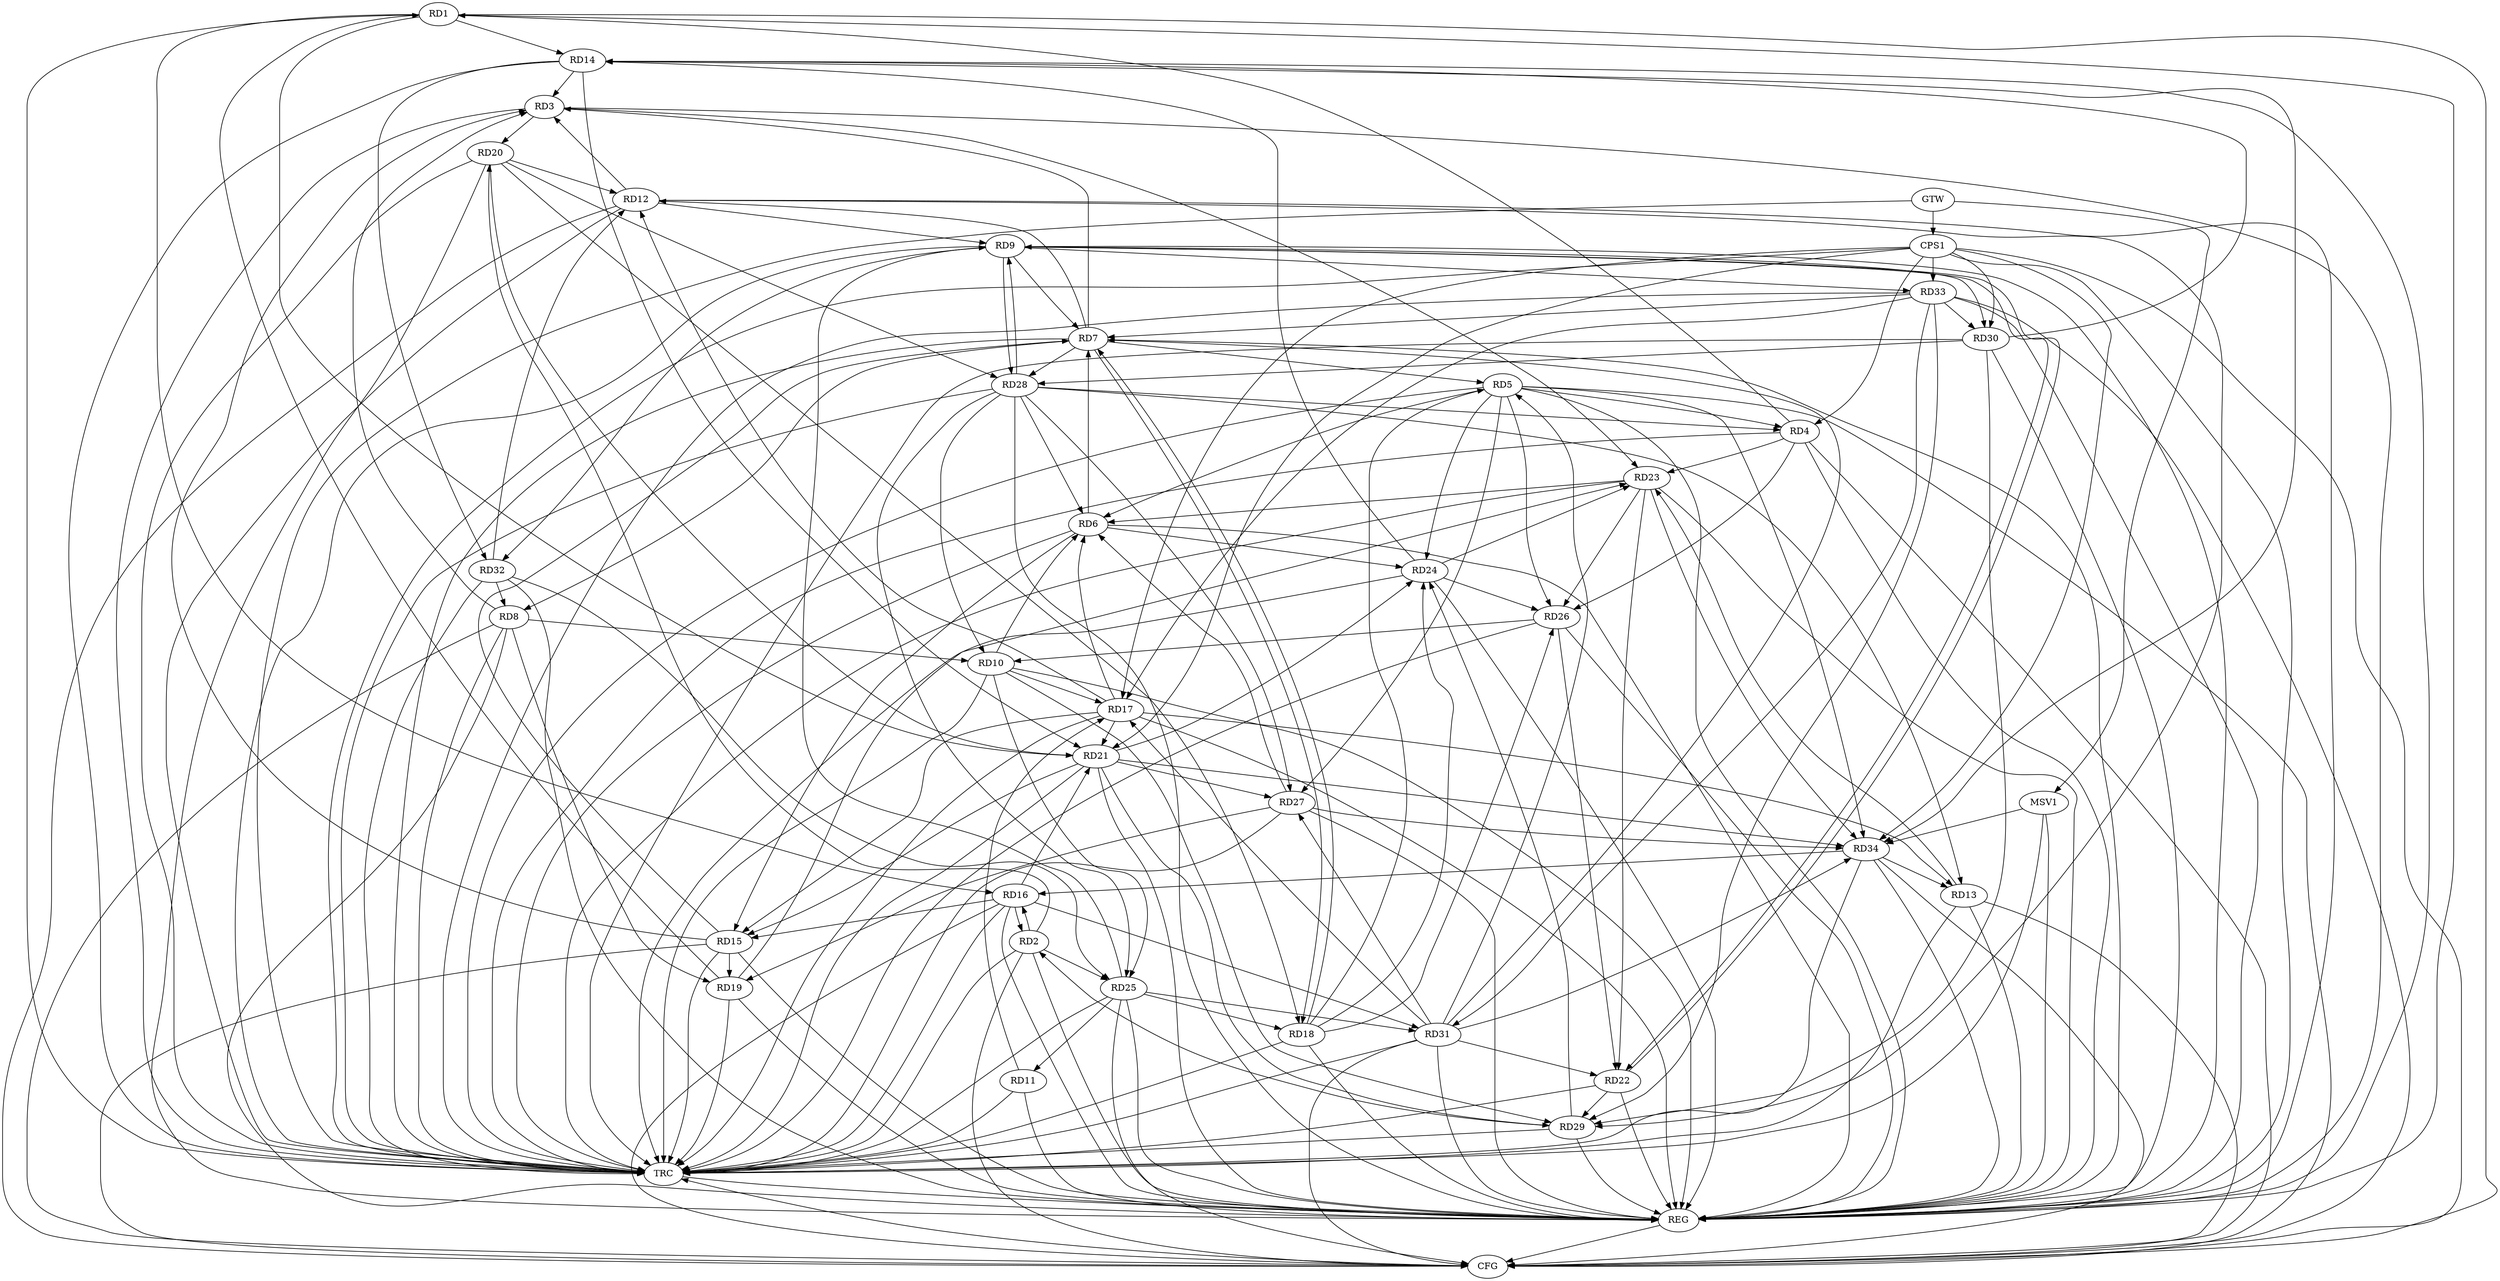 strict digraph G {
  RD1 [ label="RD1" ];
  RD2 [ label="RD2" ];
  RD3 [ label="RD3" ];
  RD4 [ label="RD4" ];
  RD5 [ label="RD5" ];
  RD6 [ label="RD6" ];
  RD7 [ label="RD7" ];
  RD8 [ label="RD8" ];
  RD9 [ label="RD9" ];
  RD10 [ label="RD10" ];
  RD11 [ label="RD11" ];
  RD12 [ label="RD12" ];
  RD13 [ label="RD13" ];
  RD14 [ label="RD14" ];
  RD15 [ label="RD15" ];
  RD16 [ label="RD16" ];
  RD17 [ label="RD17" ];
  RD18 [ label="RD18" ];
  RD19 [ label="RD19" ];
  RD20 [ label="RD20" ];
  RD21 [ label="RD21" ];
  RD22 [ label="RD22" ];
  RD23 [ label="RD23" ];
  RD24 [ label="RD24" ];
  RD25 [ label="RD25" ];
  RD26 [ label="RD26" ];
  RD27 [ label="RD27" ];
  RD28 [ label="RD28" ];
  RD29 [ label="RD29" ];
  RD30 [ label="RD30" ];
  RD31 [ label="RD31" ];
  RD32 [ label="RD32" ];
  RD33 [ label="RD33" ];
  RD34 [ label="RD34" ];
  CPS1 [ label="CPS1" ];
  GTW [ label="GTW" ];
  REG [ label="REG" ];
  CFG [ label="CFG" ];
  TRC [ label="TRC" ];
  MSV1 [ label="MSV1" ];
  RD4 -> RD1;
  RD1 -> RD14;
  RD1 -> RD16;
  RD19 -> RD1;
  RD1 -> RD21;
  RD2 -> RD16;
  RD16 -> RD2;
  RD2 -> RD20;
  RD2 -> RD25;
  RD29 -> RD2;
  RD7 -> RD3;
  RD8 -> RD3;
  RD12 -> RD3;
  RD14 -> RD3;
  RD15 -> RD3;
  RD3 -> RD20;
  RD3 -> RD23;
  RD5 -> RD4;
  RD4 -> RD23;
  RD4 -> RD26;
  RD28 -> RD4;
  RD5 -> RD6;
  RD7 -> RD5;
  RD18 -> RD5;
  RD5 -> RD24;
  RD5 -> RD26;
  RD5 -> RD27;
  RD31 -> RD5;
  RD5 -> RD34;
  RD6 -> RD7;
  RD10 -> RD6;
  RD6 -> RD15;
  RD17 -> RD6;
  RD23 -> RD6;
  RD6 -> RD24;
  RD27 -> RD6;
  RD28 -> RD6;
  RD7 -> RD8;
  RD9 -> RD7;
  RD7 -> RD12;
  RD15 -> RD7;
  RD7 -> RD18;
  RD18 -> RD7;
  RD7 -> RD28;
  RD31 -> RD7;
  RD33 -> RD7;
  RD8 -> RD10;
  RD8 -> RD19;
  RD32 -> RD8;
  RD12 -> RD9;
  RD9 -> RD22;
  RD22 -> RD9;
  RD25 -> RD9;
  RD9 -> RD28;
  RD28 -> RD9;
  RD9 -> RD30;
  RD9 -> RD32;
  RD9 -> RD33;
  RD10 -> RD17;
  RD10 -> RD25;
  RD26 -> RD10;
  RD28 -> RD10;
  RD10 -> RD29;
  RD11 -> RD17;
  RD25 -> RD11;
  RD17 -> RD12;
  RD20 -> RD12;
  RD12 -> RD29;
  RD32 -> RD12;
  RD17 -> RD13;
  RD13 -> RD23;
  RD28 -> RD13;
  RD34 -> RD13;
  RD14 -> RD21;
  RD24 -> RD14;
  RD30 -> RD14;
  RD14 -> RD32;
  RD14 -> RD34;
  RD16 -> RD15;
  RD17 -> RD15;
  RD15 -> RD19;
  RD21 -> RD15;
  RD16 -> RD21;
  RD16 -> RD31;
  RD34 -> RD16;
  RD17 -> RD21;
  RD31 -> RD17;
  RD33 -> RD17;
  RD20 -> RD18;
  RD18 -> RD24;
  RD25 -> RD18;
  RD18 -> RD26;
  RD19 -> RD23;
  RD27 -> RD19;
  RD20 -> RD21;
  RD20 -> RD28;
  RD21 -> RD24;
  RD21 -> RD27;
  RD21 -> RD29;
  RD21 -> RD34;
  RD23 -> RD22;
  RD26 -> RD22;
  RD22 -> RD29;
  RD31 -> RD22;
  RD24 -> RD23;
  RD23 -> RD26;
  RD23 -> RD34;
  RD24 -> RD26;
  RD29 -> RD24;
  RD28 -> RD25;
  RD25 -> RD31;
  RD32 -> RD25;
  RD28 -> RD27;
  RD31 -> RD27;
  RD27 -> RD34;
  RD30 -> RD28;
  RD30 -> RD29;
  RD33 -> RD29;
  RD33 -> RD30;
  RD33 -> RD31;
  RD31 -> RD34;
  CPS1 -> RD21;
  CPS1 -> RD4;
  CPS1 -> RD34;
  CPS1 -> RD17;
  CPS1 -> RD30;
  CPS1 -> RD33;
  GTW -> CPS1;
  RD1 -> REG;
  RD2 -> REG;
  RD3 -> REG;
  RD4 -> REG;
  RD5 -> REG;
  RD6 -> REG;
  RD7 -> REG;
  RD8 -> REG;
  RD9 -> REG;
  RD10 -> REG;
  RD11 -> REG;
  RD12 -> REG;
  RD13 -> REG;
  RD14 -> REG;
  RD15 -> REG;
  RD16 -> REG;
  RD17 -> REG;
  RD18 -> REG;
  RD19 -> REG;
  RD20 -> REG;
  RD21 -> REG;
  RD22 -> REG;
  RD23 -> REG;
  RD24 -> REG;
  RD25 -> REG;
  RD26 -> REG;
  RD27 -> REG;
  RD28 -> REG;
  RD29 -> REG;
  RD30 -> REG;
  RD31 -> REG;
  RD32 -> REG;
  RD33 -> REG;
  RD34 -> REG;
  CPS1 -> REG;
  RD25 -> CFG;
  RD8 -> CFG;
  RD1 -> CFG;
  RD33 -> CFG;
  RD5 -> CFG;
  RD16 -> CFG;
  RD2 -> CFG;
  RD4 -> CFG;
  RD12 -> CFG;
  RD15 -> CFG;
  CPS1 -> CFG;
  RD13 -> CFG;
  RD34 -> CFG;
  RD31 -> CFG;
  REG -> CFG;
  RD1 -> TRC;
  RD2 -> TRC;
  RD3 -> TRC;
  RD4 -> TRC;
  RD5 -> TRC;
  RD6 -> TRC;
  RD7 -> TRC;
  RD8 -> TRC;
  RD9 -> TRC;
  RD10 -> TRC;
  RD11 -> TRC;
  RD12 -> TRC;
  RD13 -> TRC;
  RD14 -> TRC;
  RD15 -> TRC;
  RD16 -> TRC;
  RD17 -> TRC;
  RD18 -> TRC;
  RD19 -> TRC;
  RD20 -> TRC;
  RD21 -> TRC;
  RD22 -> TRC;
  RD23 -> TRC;
  RD24 -> TRC;
  RD25 -> TRC;
  RD26 -> TRC;
  RD27 -> TRC;
  RD28 -> TRC;
  RD29 -> TRC;
  RD30 -> TRC;
  RD31 -> TRC;
  RD32 -> TRC;
  RD33 -> TRC;
  RD34 -> TRC;
  CPS1 -> TRC;
  GTW -> TRC;
  CFG -> TRC;
  TRC -> REG;
  MSV1 -> RD34;
  GTW -> MSV1;
  MSV1 -> REG;
  MSV1 -> TRC;
}
